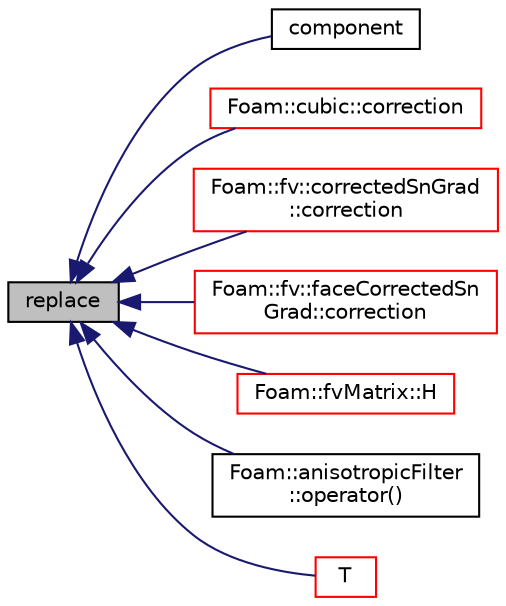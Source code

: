digraph "replace"
{
  bgcolor="transparent";
  edge [fontname="Helvetica",fontsize="10",labelfontname="Helvetica",labelfontsize="10"];
  node [fontname="Helvetica",fontsize="10",shape=record];
  rankdir="LR";
  Node1 [label="replace",height=0.2,width=0.4,color="black", fillcolor="grey75", style="filled", fontcolor="black"];
  Node1 -> Node2 [dir="back",color="midnightblue",fontsize="10",style="solid",fontname="Helvetica"];
  Node2 [label="component",height=0.2,width=0.4,color="black",URL="$a00933.html#aee507f90744345dd68e56204a914736d"];
  Node1 -> Node3 [dir="back",color="midnightblue",fontsize="10",style="solid",fontname="Helvetica"];
  Node3 [label="Foam::cubic::correction",height=0.2,width=0.4,color="red",URL="$a00448.html#a575a424a2a3d61de0e8d6ad368b61be1",tooltip="Return the explicit correction to the face-interpolate. "];
  Node1 -> Node4 [dir="back",color="midnightblue",fontsize="10",style="solid",fontname="Helvetica"];
  Node4 [label="Foam::fv::correctedSnGrad\l::correction",height=0.2,width=0.4,color="red",URL="$a00413.html#ad5f4a5d3bc1173cf56b1283cdea2e418",tooltip="Return the explicit correction to the correctedSnGrad. "];
  Node1 -> Node5 [dir="back",color="midnightblue",fontsize="10",style="solid",fontname="Helvetica"];
  Node5 [label="Foam::fv::faceCorrectedSn\lGrad::correction",height=0.2,width=0.4,color="red",URL="$a00733.html#ad5f4a5d3bc1173cf56b1283cdea2e418",tooltip="Return the explicit correction to the faceCorrectedSnGrad. "];
  Node1 -> Node6 [dir="back",color="midnightblue",fontsize="10",style="solid",fontname="Helvetica"];
  Node6 [label="Foam::fvMatrix::H",height=0.2,width=0.4,color="red",URL="$a00888.html#af73e8138ebff34f6f35deff774acc485",tooltip="Return the H operation source. "];
  Node1 -> Node7 [dir="back",color="midnightblue",fontsize="10",style="solid",fontname="Helvetica"];
  Node7 [label="Foam::anisotropicFilter\l::operator()",height=0.2,width=0.4,color="black",URL="$a00059.html#a6ae8a987dc11a16c65646fe92bc9ce5d"];
  Node1 -> Node8 [dir="back",color="midnightblue",fontsize="10",style="solid",fontname="Helvetica"];
  Node8 [label="T",height=0.2,width=0.4,color="red",URL="$a00933.html#a81751ba6d118bc85e0a992a1c332bd5c",tooltip="Return transpose (only if it is a tensor field) "];
}
